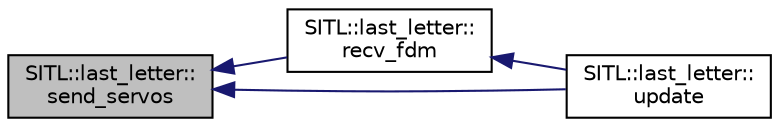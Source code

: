 digraph "SITL::last_letter::send_servos"
{
 // INTERACTIVE_SVG=YES
  edge [fontname="Helvetica",fontsize="10",labelfontname="Helvetica",labelfontsize="10"];
  node [fontname="Helvetica",fontsize="10",shape=record];
  rankdir="LR";
  Node1 [label="SITL::last_letter::\lsend_servos",height=0.2,width=0.4,color="black", fillcolor="grey75", style="filled", fontcolor="black"];
  Node1 -> Node2 [dir="back",color="midnightblue",fontsize="10",style="solid",fontname="Helvetica"];
  Node2 [label="SITL::last_letter::\lrecv_fdm",height=0.2,width=0.4,color="black", fillcolor="white", style="filled",URL="$classSITL_1_1last__letter.html#a72563412c7f55424c3b1efd938995757"];
  Node2 -> Node3 [dir="back",color="midnightblue",fontsize="10",style="solid",fontname="Helvetica"];
  Node3 [label="SITL::last_letter::\lupdate",height=0.2,width=0.4,color="black", fillcolor="white", style="filled",URL="$classSITL_1_1last__letter.html#ae4e6d3acea9730faa873e8d25b876d19"];
  Node1 -> Node3 [dir="back",color="midnightblue",fontsize="10",style="solid",fontname="Helvetica"];
}
